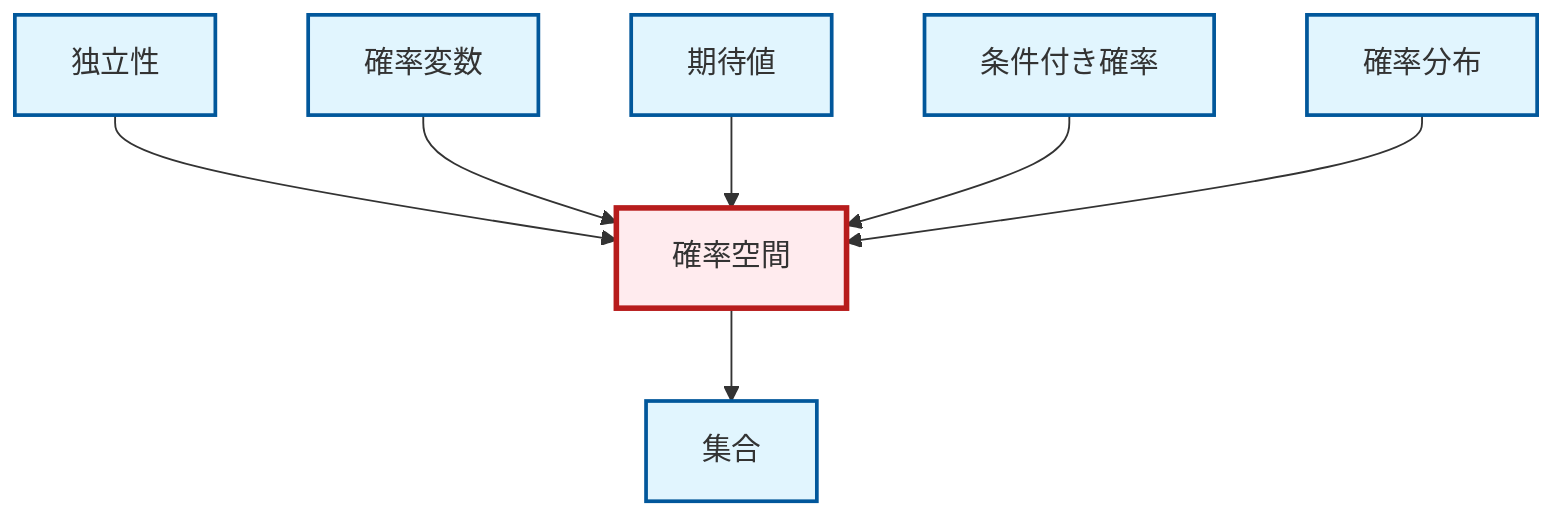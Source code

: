 graph TD
    classDef definition fill:#e1f5fe,stroke:#01579b,stroke-width:2px
    classDef theorem fill:#f3e5f5,stroke:#4a148c,stroke-width:2px
    classDef axiom fill:#fff3e0,stroke:#e65100,stroke-width:2px
    classDef example fill:#e8f5e9,stroke:#1b5e20,stroke-width:2px
    classDef current fill:#ffebee,stroke:#b71c1c,stroke-width:3px
    def-independence["独立性"]:::definition
    def-expectation["期待値"]:::definition
    def-set["集合"]:::definition
    def-probability-distribution["確率分布"]:::definition
    def-probability-space["確率空間"]:::definition
    def-random-variable["確率変数"]:::definition
    def-conditional-probability["条件付き確率"]:::definition
    def-independence --> def-probability-space
    def-random-variable --> def-probability-space
    def-probability-space --> def-set
    def-expectation --> def-probability-space
    def-conditional-probability --> def-probability-space
    def-probability-distribution --> def-probability-space
    class def-probability-space current